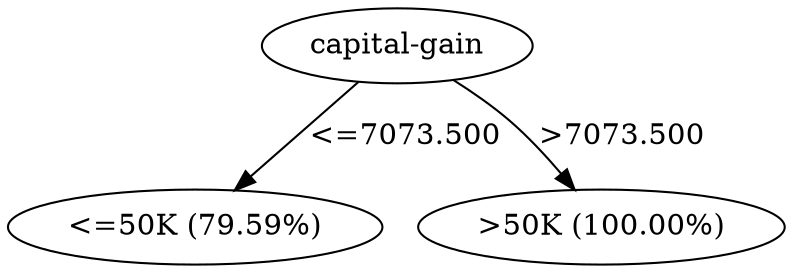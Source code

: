 digraph G {
"bg==" [ shape=oval label="capital-gain"]
"bg==" -> "bi0w" [ label="<=7073.500" ]
"bi0w" [ shape=oval label="<=50K (79.59%)"]
"bg==" -> "bi0x" [ label=">7073.500" ]
"bi0x" [ shape=oval label=">50K (100.00%)"]
}
